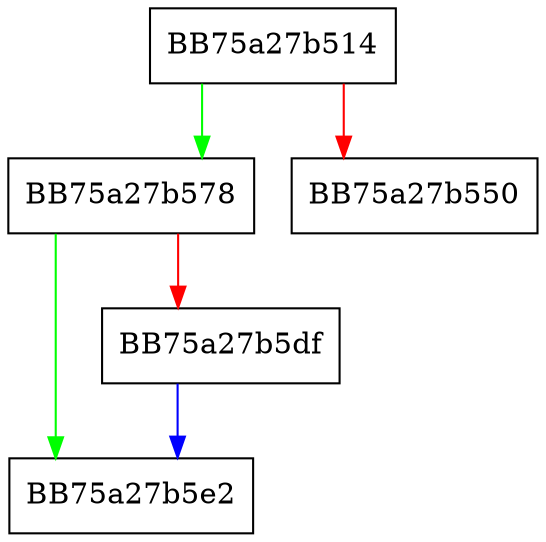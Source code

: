 digraph fetch_row {
  node [shape="box"];
  graph [splines=ortho];
  BB75a27b514 -> BB75a27b578 [color="green"];
  BB75a27b514 -> BB75a27b550 [color="red"];
  BB75a27b578 -> BB75a27b5e2 [color="green"];
  BB75a27b578 -> BB75a27b5df [color="red"];
  BB75a27b5df -> BB75a27b5e2 [color="blue"];
}